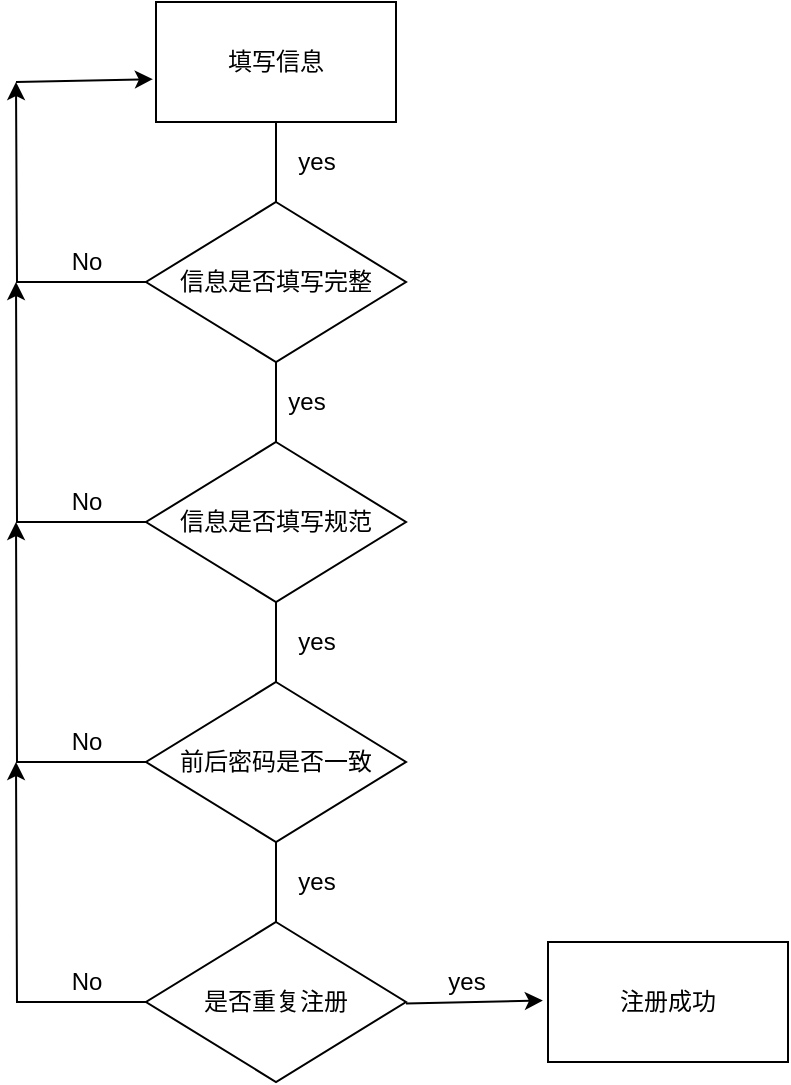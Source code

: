 <mxfile version="18.0.7" type="device"><diagram id="WjHWHRGnulTEKH5sV-nW" name="Page-1"><mxGraphModel dx="1038" dy="571" grid="0" gridSize="10" guides="1" tooltips="1" connect="1" arrows="1" fold="1" page="0" pageScale="1" pageWidth="827" pageHeight="1169" math="0" shadow="0"><root><mxCell id="0"/><mxCell id="1" parent="0"/><mxCell id="Vorqv2vyNR2dAp8G_SDB-1" value="填写信息" style="rounded=0;whiteSpace=wrap;html=1;" parent="1" vertex="1"><mxGeometry x="330" y="30" width="120" height="60" as="geometry"/></mxCell><mxCell id="Vorqv2vyNR2dAp8G_SDB-2" value="" style="endArrow=none;html=1;rounded=0;entryX=0.5;entryY=1;entryDx=0;entryDy=0;" parent="1" target="Vorqv2vyNR2dAp8G_SDB-1" edge="1"><mxGeometry width="50" height="50" relative="1" as="geometry"><mxPoint x="390" y="130" as="sourcePoint"/><mxPoint x="390" y="110" as="targetPoint"/></mxGeometry></mxCell><mxCell id="3prwn_d40ZiaZU1iG7IQ-11" style="edgeStyle=orthogonalEdgeStyle;rounded=0;orthogonalLoop=1;jettySize=auto;html=1;exitX=0;exitY=0.5;exitDx=0;exitDy=0;elbow=vertical;" parent="1" source="3prwn_d40ZiaZU1iG7IQ-1" edge="1"><mxGeometry relative="1" as="geometry"><mxPoint x="260" y="70" as="targetPoint"/></mxGeometry></mxCell><mxCell id="3prwn_d40ZiaZU1iG7IQ-1" value="信息是否填写完整" style="rhombus;whiteSpace=wrap;html=1;" parent="1" vertex="1"><mxGeometry x="325" y="130" width="130" height="80" as="geometry"/></mxCell><mxCell id="3prwn_d40ZiaZU1iG7IQ-3" value="" style="endArrow=none;html=1;rounded=0;entryX=0.5;entryY=1;entryDx=0;entryDy=0;" parent="1" edge="1"><mxGeometry width="50" height="50" relative="1" as="geometry"><mxPoint x="390" y="250" as="sourcePoint"/><mxPoint x="390" y="210" as="targetPoint"/></mxGeometry></mxCell><mxCell id="3prwn_d40ZiaZU1iG7IQ-12" style="edgeStyle=orthogonalEdgeStyle;rounded=0;orthogonalLoop=1;jettySize=auto;html=1;exitX=0;exitY=0.5;exitDx=0;exitDy=0;elbow=vertical;" parent="1" source="3prwn_d40ZiaZU1iG7IQ-4" edge="1"><mxGeometry relative="1" as="geometry"><mxPoint x="260" y="170" as="targetPoint"/></mxGeometry></mxCell><mxCell id="3prwn_d40ZiaZU1iG7IQ-4" value="信息是否填写规范&lt;span style=&quot;color: rgba(0, 0, 0, 0); font-family: monospace; font-size: 0px; text-align: start;&quot;&gt;%3CmxGraphModel%3E%3Croot%3E%3CmxCell%20id%3D%220%22%2F%3E%3CmxCell%20id%3D%221%22%20parent%3D%220%22%2F%3E%3CmxCell%20id%3D%222%22%20value%3D%22%22%20style%3D%22endArrow%3Dnone%3Bhtml%3D1%3Brounded%3D0%3BentryX%3D0.5%3BentryY%3D1%3BentryDx%3D0%3BentryDy%3D0%3B%22%20edge%3D%221%22%20parent%3D%221%22%3E%3CmxGeometry%20width%3D%2250%22%20height%3D%2250%22%20relative%3D%221%22%20as%3D%22geometry%22%3E%3CmxPoint%20x%3D%22390%22%20y%3D%22130%22%20as%3D%22sourcePoint%22%2F%3E%3CmxPoint%20x%3D%22390%22%20y%3D%2290%22%20as%3D%22targetPoint%22%2F%3E%3C%2FmxGeometry%3E%3C%2FmxCell%3E%3CmxCell%20id%3D%223%22%20value%3D%22%E4%BF%A1%E6%81%AF%E6%98%AF%E5%90%A6%E5%A1%AB%E5%86%99%E5%AE%8C%E6%95%B4%22%20style%3D%22rhombus%3BwhiteSpace%3Dwrap%3Bhtml%3D1%3B%22%20vertex%3D%221%22%20parent%3D%221%22%3E%3CmxGeometry%20x%3D%22325%22%20y%3D%22130%22%20width%3D%22130%22%20height%3D%2280%22%20as%3D%22geometry%22%2F%3E%3C%2FmxCell%3E%3C%2Froot%3E%3C%2FmxGraphModel%3E&lt;/span&gt;" style="rhombus;whiteSpace=wrap;html=1;" parent="1" vertex="1"><mxGeometry x="325" y="250" width="130" height="80" as="geometry"/></mxCell><mxCell id="3prwn_d40ZiaZU1iG7IQ-5" value="" style="endArrow=none;html=1;rounded=0;entryX=0.5;entryY=1;entryDx=0;entryDy=0;" parent="1" edge="1"><mxGeometry width="50" height="50" relative="1" as="geometry"><mxPoint x="390" y="370" as="sourcePoint"/><mxPoint x="390" y="330" as="targetPoint"/></mxGeometry></mxCell><mxCell id="3prwn_d40ZiaZU1iG7IQ-13" style="edgeStyle=orthogonalEdgeStyle;rounded=0;orthogonalLoop=1;jettySize=auto;html=1;exitX=0;exitY=0.5;exitDx=0;exitDy=0;elbow=vertical;" parent="1" source="3prwn_d40ZiaZU1iG7IQ-6" edge="1"><mxGeometry relative="1" as="geometry"><mxPoint x="260" y="290" as="targetPoint"/></mxGeometry></mxCell><mxCell id="3prwn_d40ZiaZU1iG7IQ-6" value="前后密码是否一致" style="rhombus;whiteSpace=wrap;html=1;" parent="1" vertex="1"><mxGeometry x="325" y="370" width="130" height="80" as="geometry"/></mxCell><mxCell id="3prwn_d40ZiaZU1iG7IQ-7" value="" style="endArrow=none;html=1;rounded=0;entryX=0.5;entryY=1;entryDx=0;entryDy=0;" parent="1" edge="1"><mxGeometry width="50" height="50" relative="1" as="geometry"><mxPoint x="390" y="490" as="sourcePoint"/><mxPoint x="390" y="450" as="targetPoint"/></mxGeometry></mxCell><mxCell id="3prwn_d40ZiaZU1iG7IQ-14" style="edgeStyle=orthogonalEdgeStyle;rounded=0;orthogonalLoop=1;jettySize=auto;html=1;exitX=0;exitY=0.5;exitDx=0;exitDy=0;elbow=vertical;" parent="1" source="3prwn_d40ZiaZU1iG7IQ-8" edge="1"><mxGeometry relative="1" as="geometry"><mxPoint x="260" y="410" as="targetPoint"/></mxGeometry></mxCell><mxCell id="3prwn_d40ZiaZU1iG7IQ-8" value="是否重复注册" style="rhombus;whiteSpace=wrap;html=1;" parent="1" vertex="1"><mxGeometry x="325" y="490" width="130" height="80" as="geometry"/></mxCell><mxCell id="3prwn_d40ZiaZU1iG7IQ-15" value="" style="endArrow=classic;html=1;rounded=0;elbow=vertical;entryX=-0.013;entryY=0.643;entryDx=0;entryDy=0;entryPerimeter=0;" parent="1" target="Vorqv2vyNR2dAp8G_SDB-1" edge="1"><mxGeometry width="50" height="50" relative="1" as="geometry"><mxPoint x="260" y="70" as="sourcePoint"/><mxPoint x="320" y="70" as="targetPoint"/></mxGeometry></mxCell><mxCell id="3prwn_d40ZiaZU1iG7IQ-16" value="" style="endArrow=classic;html=1;rounded=0;elbow=vertical;entryX=-0.013;entryY=0.643;entryDx=0;entryDy=0;entryPerimeter=0;" parent="1" edge="1"><mxGeometry width="50" height="50" relative="1" as="geometry"><mxPoint x="455" y="530.71" as="sourcePoint"/><mxPoint x="523.44" y="529.29" as="targetPoint"/></mxGeometry></mxCell><mxCell id="3prwn_d40ZiaZU1iG7IQ-17" value="注册成功" style="rounded=0;whiteSpace=wrap;html=1;" parent="1" vertex="1"><mxGeometry x="526" y="500" width="120" height="60" as="geometry"/></mxCell><mxCell id="3prwn_d40ZiaZU1iG7IQ-18" value="yes" style="text;html=1;align=center;verticalAlign=middle;resizable=0;points=[];autosize=1;strokeColor=none;fillColor=none;" parent="1" vertex="1"><mxGeometry x="395" y="100" width="30" height="20" as="geometry"/></mxCell><mxCell id="3prwn_d40ZiaZU1iG7IQ-19" value="yes" style="text;html=1;align=center;verticalAlign=middle;resizable=0;points=[];autosize=1;strokeColor=none;fillColor=none;" parent="1" vertex="1"><mxGeometry x="390" y="220" width="30" height="20" as="geometry"/></mxCell><mxCell id="3prwn_d40ZiaZU1iG7IQ-20" value="yes" style="text;html=1;align=center;verticalAlign=middle;resizable=0;points=[];autosize=1;strokeColor=none;fillColor=none;" parent="1" vertex="1"><mxGeometry x="395" y="340" width="30" height="20" as="geometry"/></mxCell><mxCell id="3prwn_d40ZiaZU1iG7IQ-21" value="yes" style="text;html=1;align=center;verticalAlign=middle;resizable=0;points=[];autosize=1;strokeColor=none;fillColor=none;" parent="1" vertex="1"><mxGeometry x="395" y="460" width="30" height="20" as="geometry"/></mxCell><mxCell id="3prwn_d40ZiaZU1iG7IQ-22" value="No" style="text;html=1;align=center;verticalAlign=middle;resizable=0;points=[];autosize=1;strokeColor=none;fillColor=none;" parent="1" vertex="1"><mxGeometry x="280" y="150" width="30" height="20" as="geometry"/></mxCell><mxCell id="3prwn_d40ZiaZU1iG7IQ-24" value="No" style="text;html=1;align=center;verticalAlign=middle;resizable=0;points=[];autosize=1;strokeColor=none;fillColor=none;" parent="1" vertex="1"><mxGeometry x="280" y="270" width="30" height="20" as="geometry"/></mxCell><mxCell id="3prwn_d40ZiaZU1iG7IQ-25" value="No" style="text;html=1;align=center;verticalAlign=middle;resizable=0;points=[];autosize=1;strokeColor=none;fillColor=none;" parent="1" vertex="1"><mxGeometry x="280" y="390" width="30" height="20" as="geometry"/></mxCell><mxCell id="3prwn_d40ZiaZU1iG7IQ-26" value="No" style="text;html=1;align=center;verticalAlign=middle;resizable=0;points=[];autosize=1;strokeColor=none;fillColor=none;" parent="1" vertex="1"><mxGeometry x="280" y="510" width="30" height="20" as="geometry"/></mxCell><mxCell id="3prwn_d40ZiaZU1iG7IQ-28" value="yes" style="text;html=1;align=center;verticalAlign=middle;resizable=0;points=[];autosize=1;strokeColor=none;fillColor=none;" parent="1" vertex="1"><mxGeometry x="470" y="510" width="30" height="20" as="geometry"/></mxCell></root></mxGraphModel></diagram></mxfile>